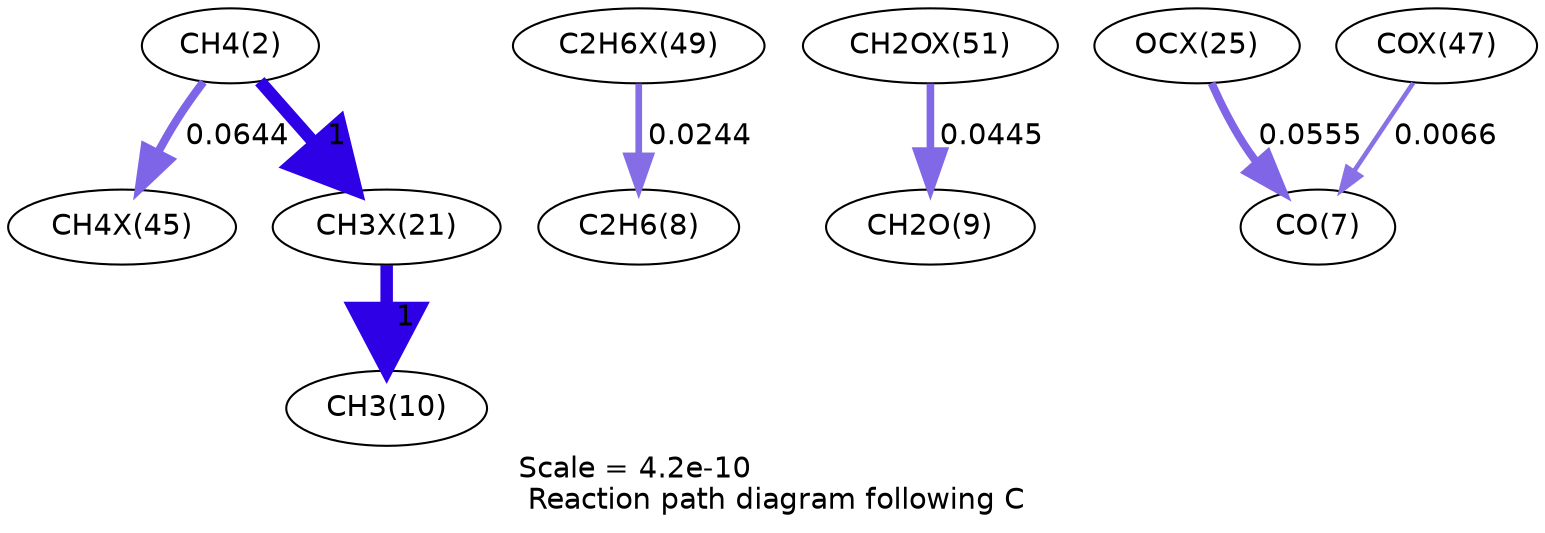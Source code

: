 digraph reaction_paths {
center=1;
s4 -> s100[fontname="Helvetica", penwidth=3.93, arrowsize=1.96, color="0.7, 0.564, 0.9"
, label=" 0.0644"];
s4 -> s92[fontname="Helvetica", penwidth=6, arrowsize=3, color="0.7, 1.5, 0.9"
, label=" 1"];
s103 -> s10[fontname="Helvetica", penwidth=3.2, arrowsize=1.6, color="0.7, 0.524, 0.9"
, label=" 0.0244"];
s92 -> s12[fontname="Helvetica", penwidth=6, arrowsize=3, color="0.7, 1.5, 0.9"
, label=" 1"];
s104 -> s11[fontname="Helvetica", penwidth=3.65, arrowsize=1.83, color="0.7, 0.545, 0.9"
, label=" 0.0445"];
s96 -> s9[fontname="Helvetica", penwidth=3.82, arrowsize=1.91, color="0.7, 0.555, 0.9"
, label=" 0.0555"];
s102 -> s9[fontname="Helvetica", penwidth=2.21, arrowsize=1.1, color="0.7, 0.507, 0.9"
, label=" 0.0066"];
s4 [ fontname="Helvetica", label="CH4(2)"];
s9 [ fontname="Helvetica", label="CO(7)"];
s10 [ fontname="Helvetica", label="C2H6(8)"];
s11 [ fontname="Helvetica", label="CH2O(9)"];
s12 [ fontname="Helvetica", label="CH3(10)"];
s92 [ fontname="Helvetica", label="CH3X(21)"];
s96 [ fontname="Helvetica", label="OCX(25)"];
s100 [ fontname="Helvetica", label="CH4X(45)"];
s102 [ fontname="Helvetica", label="COX(47)"];
s103 [ fontname="Helvetica", label="C2H6X(49)"];
s104 [ fontname="Helvetica", label="CH2OX(51)"];
 label = "Scale = 4.2e-10\l Reaction path diagram following C";
 fontname = "Helvetica";
}
